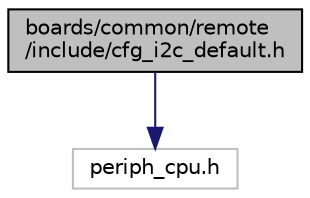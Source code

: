 digraph "boards/common/remote/include/cfg_i2c_default.h"
{
 // LATEX_PDF_SIZE
  edge [fontname="Helvetica",fontsize="10",labelfontname="Helvetica",labelfontsize="10"];
  node [fontname="Helvetica",fontsize="10",shape=record];
  Node1 [label="boards/common/remote\l/include/cfg_i2c_default.h",height=0.2,width=0.4,color="black", fillcolor="grey75", style="filled", fontcolor="black",tooltip="Common default I2C configuration for the RE-Mote board revision A."];
  Node1 -> Node2 [color="midnightblue",fontsize="10",style="solid",fontname="Helvetica"];
  Node2 [label="periph_cpu.h",height=0.2,width=0.4,color="grey75", fillcolor="white", style="filled",tooltip=" "];
}
